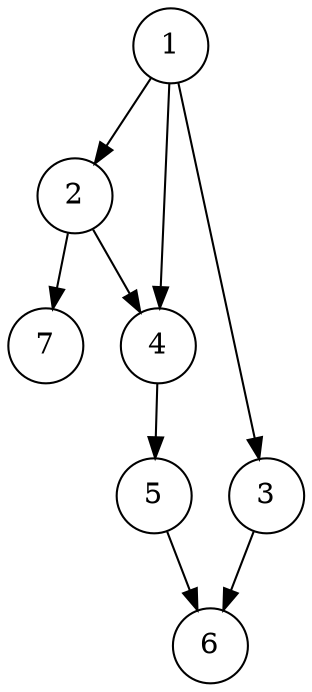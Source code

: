 digraph
{
	node[shape=circle];
	1 -> 2;
	1 -> 3;
	1 -> 4;
	2 -> 4;
	2 -> 7;
	3 -> 6;
	4 -> 5;
	5 -> 6;
}
